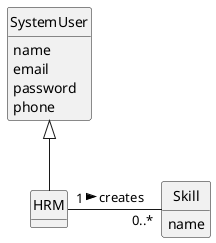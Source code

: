 @startuml
skinparam monochrome true
skinparam packageStyle rectangle
skinparam shadowing false

skinparam classAttributeIconSize 0

hide circle
hide methods


class SystemUser {
    name
    email
    password
    phone

}

class Skill {
    name
}

class HRM {

}


HRM "1" - "0..*" Skill : creates >
SystemUser <|-- HRM

@enduml
